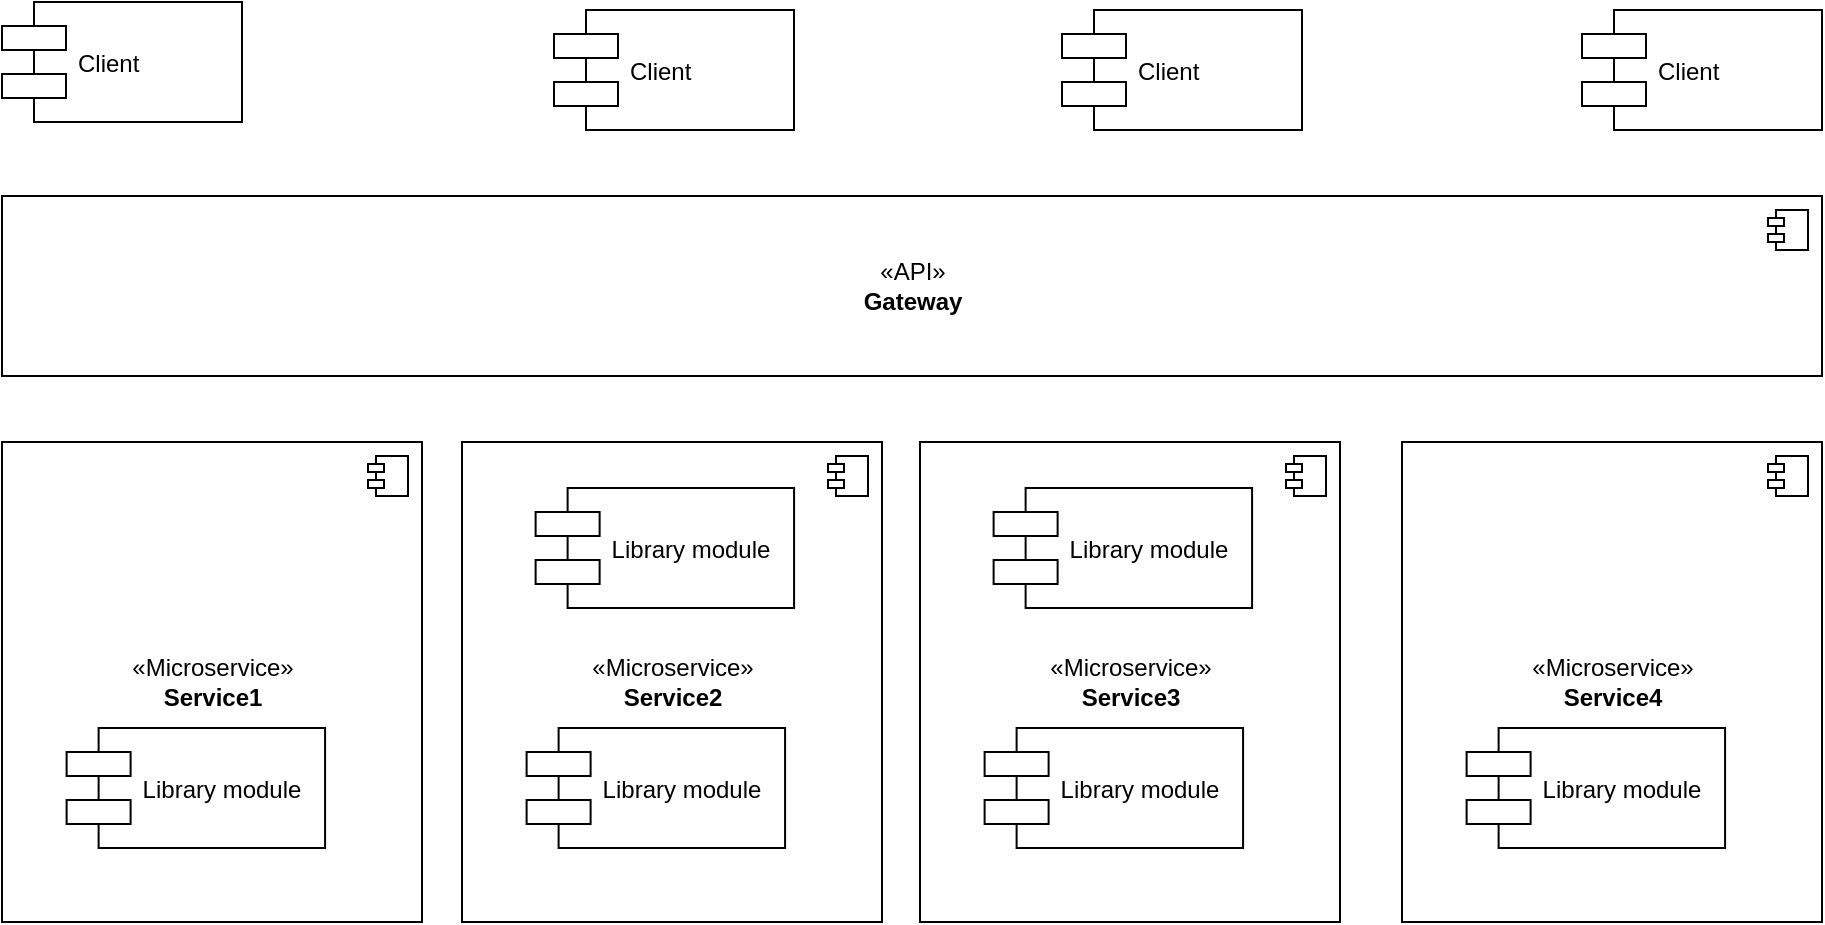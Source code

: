 <mxfile version="11.0.7" type="github"><diagram id="WMA4AF2PGNBux-QJ2cXd" name="Page-1"><mxGraphModel dx="815" dy="495" grid="1" gridSize="10" guides="1" tooltips="1" connect="1" arrows="1" fold="1" page="1" pageScale="1" pageWidth="1169" pageHeight="827" math="0" shadow="0"><root><mxCell id="0"/><mxCell id="1" parent="0"/><mxCell id="2x5Xu6jcGPM94tP8v_IJ-1" value="Client" style="shape=component;align=left;spacingLeft=36;" vertex="1" parent="1"><mxGeometry x="20" y="20" width="120" height="60" as="geometry"/></mxCell><mxCell id="2x5Xu6jcGPM94tP8v_IJ-3" value="Client" style="shape=component;align=left;spacingLeft=36;" vertex="1" parent="1"><mxGeometry x="296" y="24" width="120" height="60" as="geometry"/></mxCell><mxCell id="2x5Xu6jcGPM94tP8v_IJ-4" value="Client" style="shape=component;align=left;spacingLeft=36;" vertex="1" parent="1"><mxGeometry x="550" y="24" width="120" height="60" as="geometry"/></mxCell><mxCell id="2x5Xu6jcGPM94tP8v_IJ-6" value="«API»&lt;br&gt;&lt;b&gt;Gateway&lt;/b&gt;" style="html=1;" vertex="1" parent="1"><mxGeometry x="20" y="117" width="910" height="90" as="geometry"/></mxCell><mxCell id="2x5Xu6jcGPM94tP8v_IJ-7" value="" style="shape=component;jettyWidth=8;jettyHeight=4;" vertex="1" parent="2x5Xu6jcGPM94tP8v_IJ-6"><mxGeometry x="1" width="20" height="20" relative="1" as="geometry"><mxPoint x="-27" y="7" as="offset"/></mxGeometry></mxCell><mxCell id="2x5Xu6jcGPM94tP8v_IJ-8" value="«Microservice»&lt;br&gt;&lt;b&gt;Service1&lt;/b&gt;" style="html=1;" vertex="1" parent="1"><mxGeometry x="20" y="240" width="210" height="240" as="geometry"/></mxCell><mxCell id="2x5Xu6jcGPM94tP8v_IJ-9" value="" style="shape=component;jettyWidth=8;jettyHeight=4;" vertex="1" parent="2x5Xu6jcGPM94tP8v_IJ-8"><mxGeometry x="1" width="20" height="20" relative="1" as="geometry"><mxPoint x="-27" y="7" as="offset"/></mxGeometry></mxCell><mxCell id="2x5Xu6jcGPM94tP8v_IJ-12" value="Library module" style="shape=component;align=left;spacingLeft=36;" vertex="1" parent="2x5Xu6jcGPM94tP8v_IJ-8"><mxGeometry x="32.308" y="143" width="129.231" height="60" as="geometry"/></mxCell><mxCell id="2x5Xu6jcGPM94tP8v_IJ-13" value="«Microservice»&lt;br&gt;&lt;b&gt;Service2&lt;/b&gt;" style="html=1;" vertex="1" parent="1"><mxGeometry x="250" y="240" width="210" height="240" as="geometry"/></mxCell><mxCell id="2x5Xu6jcGPM94tP8v_IJ-14" value="" style="shape=component;jettyWidth=8;jettyHeight=4;" vertex="1" parent="2x5Xu6jcGPM94tP8v_IJ-13"><mxGeometry x="1" width="20" height="20" relative="1" as="geometry"><mxPoint x="-27" y="7" as="offset"/></mxGeometry></mxCell><mxCell id="2x5Xu6jcGPM94tP8v_IJ-15" value="Library module" style="shape=component;align=left;spacingLeft=36;" vertex="1" parent="2x5Xu6jcGPM94tP8v_IJ-13"><mxGeometry x="32.308" y="143" width="129.231" height="60" as="geometry"/></mxCell><mxCell id="2x5Xu6jcGPM94tP8v_IJ-16" value="Library module" style="shape=component;align=left;spacingLeft=36;" vertex="1" parent="2x5Xu6jcGPM94tP8v_IJ-13"><mxGeometry x="36.808" y="23" width="129.231" height="60" as="geometry"/></mxCell><mxCell id="2x5Xu6jcGPM94tP8v_IJ-17" value="«Microservice»&lt;br&gt;&lt;b&gt;Service3&lt;/b&gt;" style="html=1;" vertex="1" parent="1"><mxGeometry x="479" y="240" width="210" height="240" as="geometry"/></mxCell><mxCell id="2x5Xu6jcGPM94tP8v_IJ-18" value="" style="shape=component;jettyWidth=8;jettyHeight=4;" vertex="1" parent="2x5Xu6jcGPM94tP8v_IJ-17"><mxGeometry x="1" width="20" height="20" relative="1" as="geometry"><mxPoint x="-27" y="7" as="offset"/></mxGeometry></mxCell><mxCell id="2x5Xu6jcGPM94tP8v_IJ-19" value="Library module" style="shape=component;align=left;spacingLeft=36;" vertex="1" parent="2x5Xu6jcGPM94tP8v_IJ-17"><mxGeometry x="32.308" y="143" width="129.231" height="60" as="geometry"/></mxCell><mxCell id="2x5Xu6jcGPM94tP8v_IJ-20" value="Library module" style="shape=component;align=left;spacingLeft=36;" vertex="1" parent="2x5Xu6jcGPM94tP8v_IJ-17"><mxGeometry x="36.808" y="23" width="129.231" height="60" as="geometry"/></mxCell><mxCell id="2x5Xu6jcGPM94tP8v_IJ-21" value="Client" style="shape=component;align=left;spacingLeft=36;" vertex="1" parent="1"><mxGeometry x="810" y="24" width="120" height="60" as="geometry"/></mxCell><mxCell id="2x5Xu6jcGPM94tP8v_IJ-22" value="«Microservice»&lt;br&gt;&lt;b&gt;Service4&lt;/b&gt;" style="html=1;" vertex="1" parent="1"><mxGeometry x="720" y="240" width="210" height="240" as="geometry"/></mxCell><mxCell id="2x5Xu6jcGPM94tP8v_IJ-23" value="" style="shape=component;jettyWidth=8;jettyHeight=4;" vertex="1" parent="2x5Xu6jcGPM94tP8v_IJ-22"><mxGeometry x="1" width="20" height="20" relative="1" as="geometry"><mxPoint x="-27" y="7" as="offset"/></mxGeometry></mxCell><mxCell id="2x5Xu6jcGPM94tP8v_IJ-24" value="Library module" style="shape=component;align=left;spacingLeft=36;" vertex="1" parent="2x5Xu6jcGPM94tP8v_IJ-22"><mxGeometry x="32.308" y="143" width="129.231" height="60" as="geometry"/></mxCell></root></mxGraphModel></diagram></mxfile>